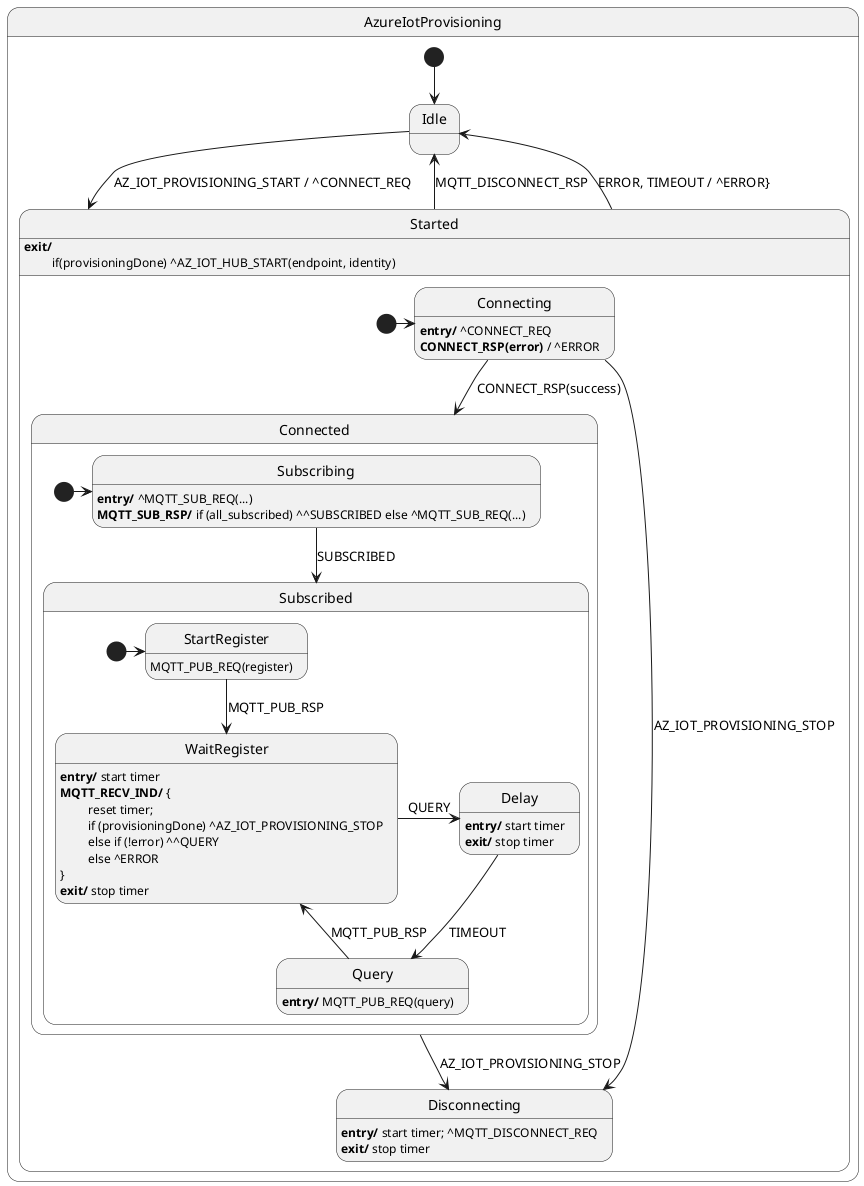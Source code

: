 @startuml

state AzureIotProvisioning {
state Idle
    state Started {
        state Connecting
        Connecting : <b>entry/</b> ^CONNECT_REQ
        Connecting : <b>CONNECT_RSP(error)</b> / ^ERROR

        state Connected {
            state Subscribing
            Subscribing : <b>entry/</b> ^MQTT_SUB_REQ(...)
            Subscribing : <b>MQTT_SUB_RSP/</b> if (all_subscribed) ^^SUBSCRIBED else ^MQTT_SUB_REQ(...)
            state Subscribed {
                state StartRegister
                StartRegister : MQTT_PUB_REQ(register)

                state WaitRegister
                WaitRegister : <b>entry/</b> start timer
                WaitRegister : <b>MQTT_RECV_IND/</b> {
                WaitRegister : \t reset timer; 
                WaitRegister : \t if (provisioningDone) ^AZ_IOT_PROVISIONING_STOP
                WaitRegister : \t else if (!error) ^^QUERY
                WaitRegister : \t else ^ERROR
                WaitRegister : }
                WaitRegister : <b>exit/</b> stop timer

                state Delay
                Delay : <b>entry/</b> start timer
                Delay : <b>exit/</b> stop timer

                state Query
                Query : <b>entry/</b> MQTT_PUB_REQ(query)

                [*] -> StartRegister
                StartRegister --> WaitRegister : MQTT_PUB_RSP
                WaitRegister -> Delay : QUERY
                Delay --> Query : TIMEOUT
                Query -> WaitRegister : MQTT_PUB_RSP
            }

            [*] -> Subscribing
            Subscribing --> Subscribed : SUBSCRIBED
        }

        state Disconnecting
        Disconnecting : <b>entry/</b> start timer; ^MQTT_DISCONNECT_REQ
        Disconnecting : <b>exit/</b> stop timer

        [*] -> Connecting
        Connecting --> Connected : CONNECT_RSP(success)
        Connecting --> Disconnecting : AZ_IOT_PROVISIONING_STOP
        Connected --> Disconnecting : AZ_IOT_PROVISIONING_STOP
    }

    Started : <b>exit/</b> 
    Started: \t if(provisioningDone) ^AZ_IOT_HUB_START(endpoint, identity)

    [*] --> Idle
    Idle -> Started : AZ_IOT_PROVISIONING_START / ^CONNECT_REQ
    Started --> Idle : MQTT_DISCONNECT_RSP
    Started --> Idle : ERROR, TIMEOUT / ^ERROR}

@enduml
